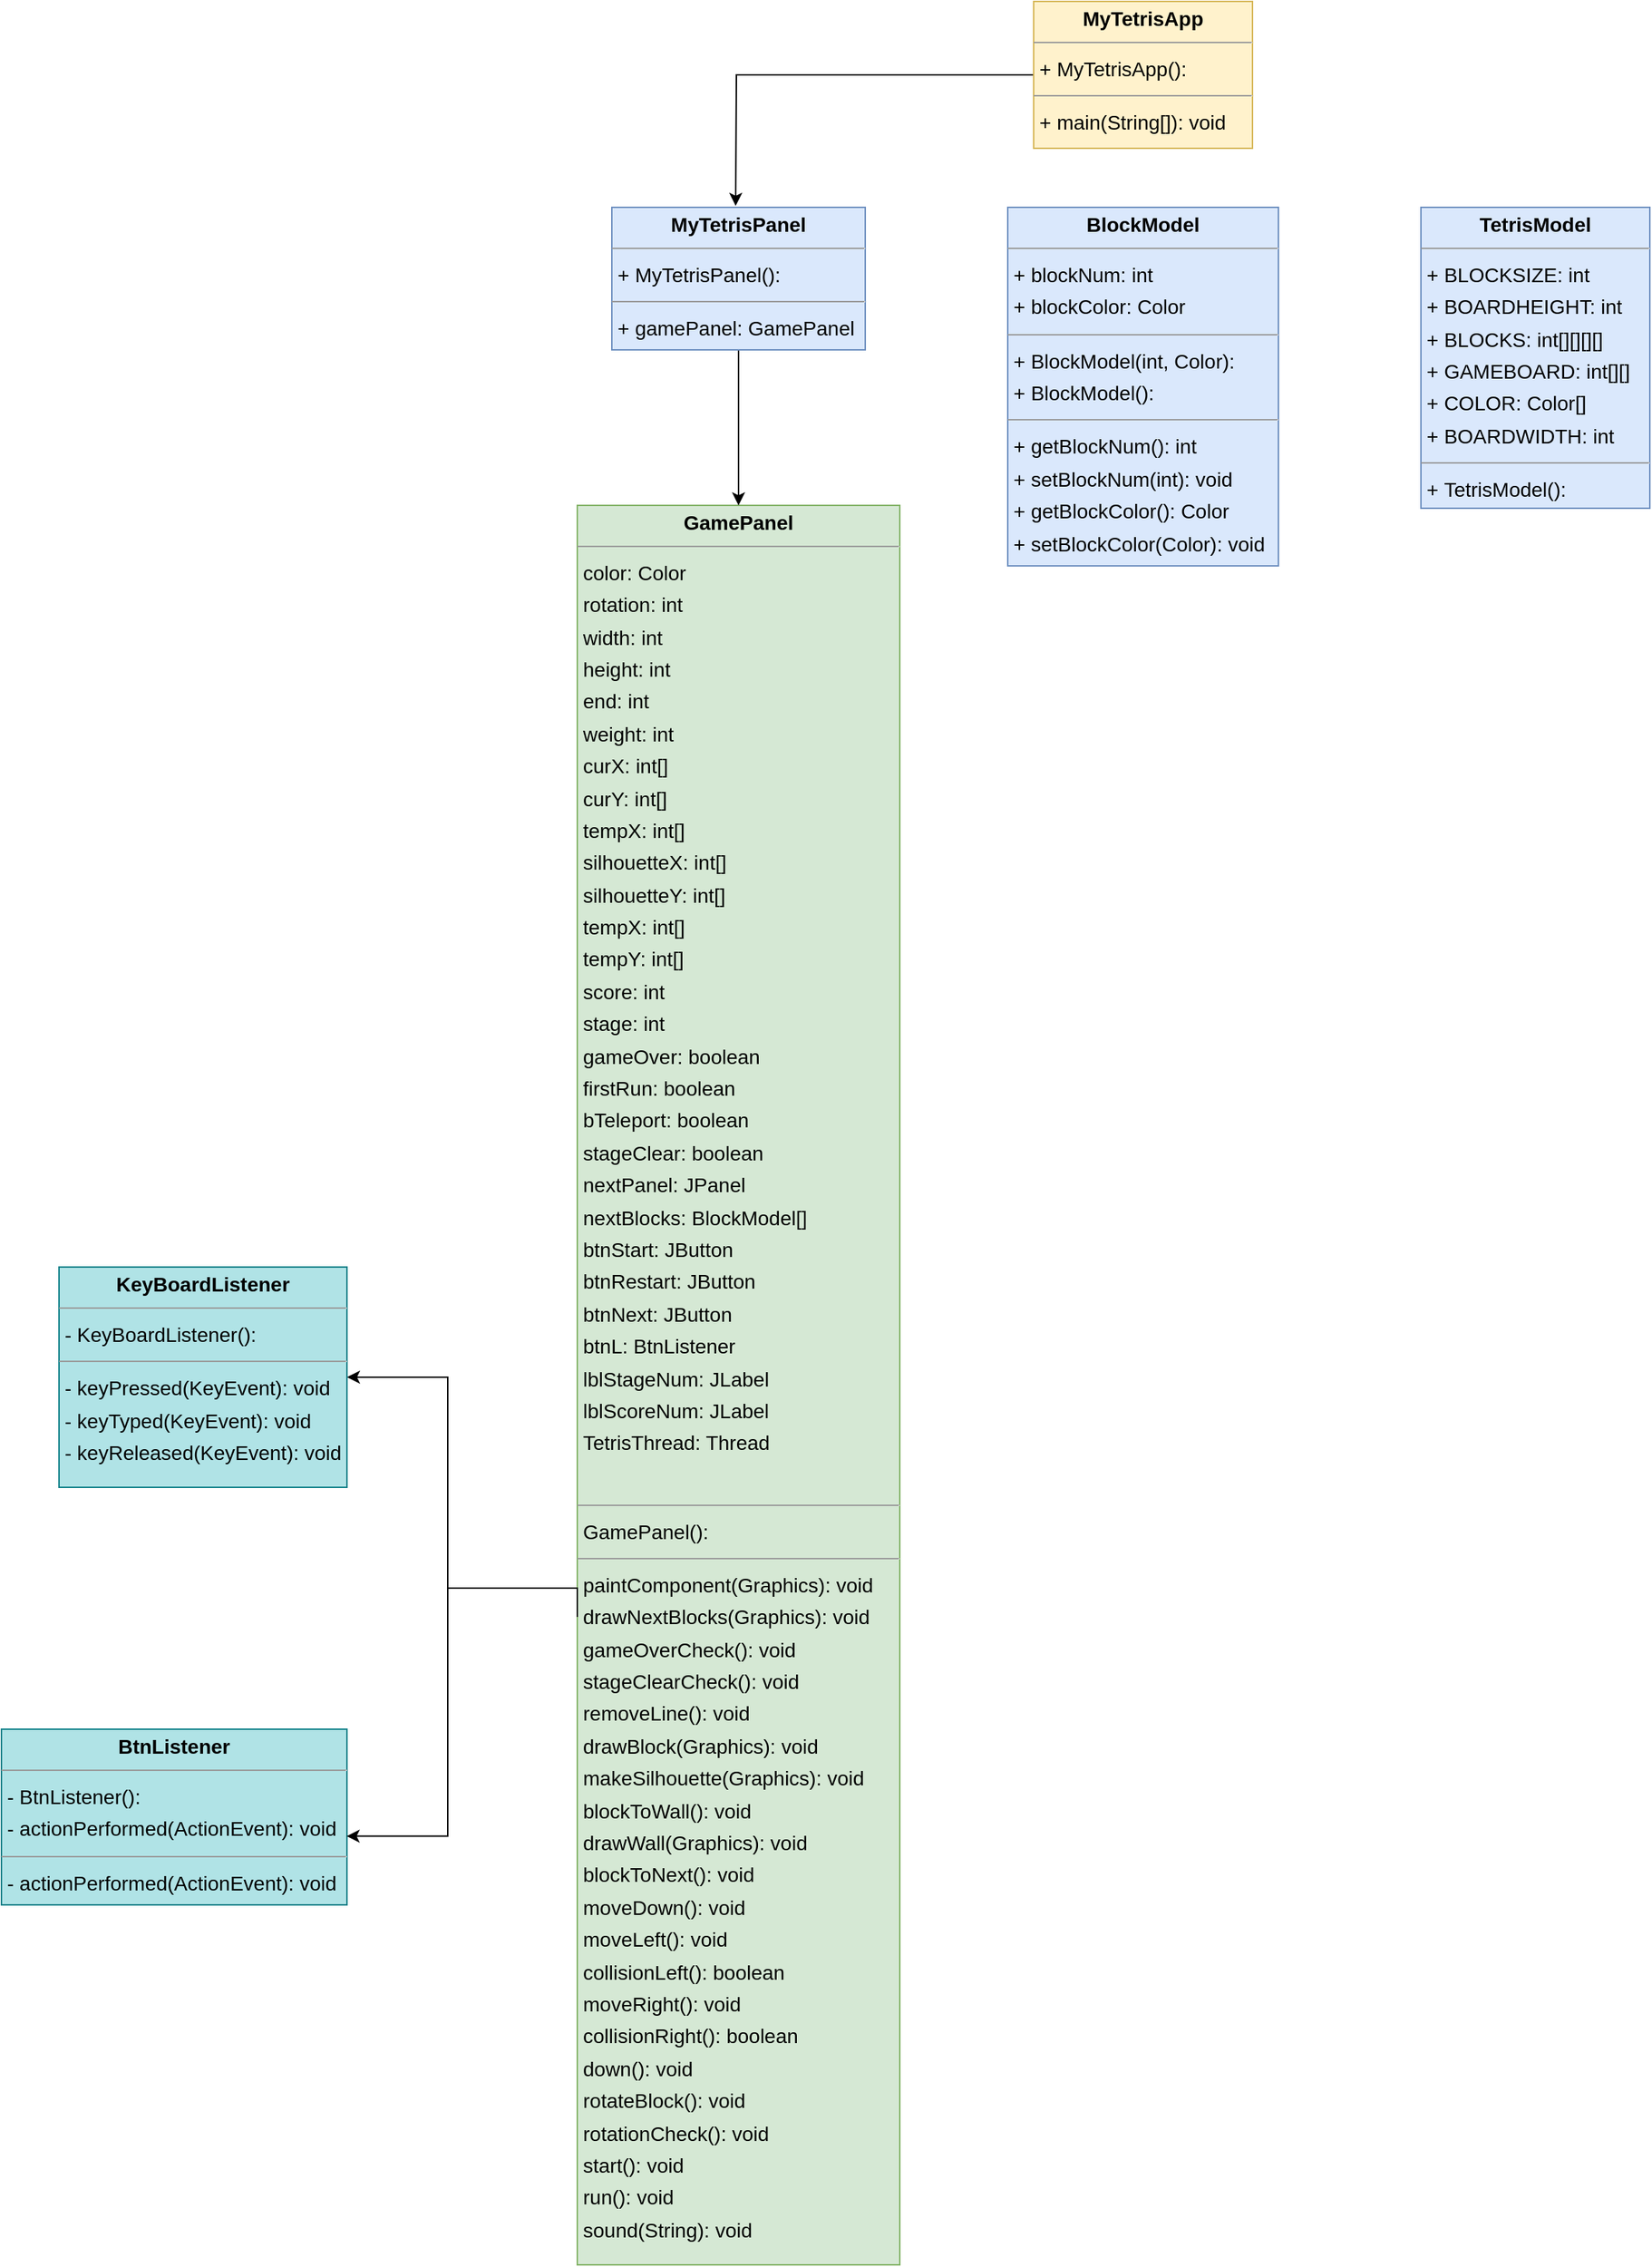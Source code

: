 <mxfile version="18.0.8" type="github">
  <diagram id="QZ_HK7_KdIU9Q9DTT8c-" name="Page-1">
    <mxGraphModel dx="1250" dy="179" grid="1" gridSize="10" guides="1" tooltips="1" connect="1" arrows="1" fold="1" page="0" pageScale="1" pageWidth="827" pageHeight="1169" background="none" math="0" shadow="0">
      <root>
        <mxCell id="0" />
        <mxCell id="1" parent="0" />
        <mxCell id="OVa5Ts6vJRZxnkHYZyz3-1" value="&lt;p style=&quot;margin:0px;margin-top:4px;text-align:center;&quot;&gt;&lt;b&gt;BlockModel&lt;/b&gt;&lt;/p&gt;&lt;hr size=&quot;1&quot;&gt;&lt;p style=&quot;margin:0 0 0 4px;line-height:1.6;&quot;&gt;+ blockNum: int&lt;br&gt;+ blockColor: Color&lt;br&gt;&lt;/p&gt;&lt;hr size=&quot;1&quot;&gt;&lt;p style=&quot;margin:0 0 0 4px;line-height:1.6;&quot;&gt;+ BlockModel(int, Color): &lt;br&gt;+ BlockModel(): &lt;/p&gt;&lt;hr size=&quot;1&quot;&gt;&lt;p style=&quot;margin:0 0 0 4px;line-height:1.6;&quot;&gt;&lt;span style=&quot;&quot;&gt;+ getBlockNum(): int&lt;/span&gt;&lt;br style=&quot;&quot;&gt;&lt;span style=&quot;&quot;&gt;+ setBlockNum(int): void&lt;/span&gt;&lt;br style=&quot;&quot;&gt;&lt;span style=&quot;&quot;&gt;+ getBlockColor(): Color&lt;/span&gt;&lt;br style=&quot;&quot;&gt;&lt;span style=&quot;&quot;&gt;+ setBlockColor(Color): void&lt;/span&gt;&lt;br&gt;&lt;/p&gt;" style="verticalAlign=top;align=left;overflow=fill;fontSize=14;fontFamily=Helvetica;html=1;rounded=0;shadow=0;comic=0;labelBackgroundColor=none;strokeWidth=1;fillColor=#dae8fc;strokeColor=#6c8ebf;" vertex="1" parent="1">
          <mxGeometry x="779" y="661" width="188" height="249" as="geometry" />
        </mxCell>
        <mxCell id="OVa5Ts6vJRZxnkHYZyz3-2" value="&lt;p style=&quot;margin:0px;margin-top:4px;text-align:center;&quot;&gt;&lt;b&gt;BtnListener&lt;/b&gt;&lt;/p&gt;&lt;hr size=&quot;1&quot;&gt;&lt;p style=&quot;margin:0 0 0 4px;line-height:1.6;&quot;&gt;- BtnListener():&lt;br&gt;&lt;/p&gt;&lt;p style=&quot;margin:0 0 0 4px;line-height:1.6;&quot;&gt;- actionPerformed(ActionEvent): void&lt;/p&gt;&lt;hr size=&quot;1&quot;&gt;&lt;p style=&quot;margin:0 0 0 4px;line-height:1.6;&quot;&gt;- actionPerformed(ActionEvent): void&lt;br&gt;&lt;/p&gt;" style="verticalAlign=top;align=left;overflow=fill;fontSize=14;fontFamily=Helvetica;html=1;rounded=0;shadow=0;comic=0;labelBackgroundColor=none;strokeWidth=1;fillColor=#b0e3e6;strokeColor=#0e8088;" vertex="1" parent="1">
          <mxGeometry x="80" y="1718" width="240" height="122" as="geometry" />
        </mxCell>
        <mxCell id="OVa5Ts6vJRZxnkHYZyz3-3" value="" style="edgeStyle=orthogonalEdgeStyle;rounded=0;orthogonalLoop=1;jettySize=auto;html=1;entryX=1;entryY=0.5;entryDx=0;entryDy=0;exitX=0;exitY=0.505;exitDx=0;exitDy=0;exitPerimeter=0;" edge="1" parent="1" source="OVa5Ts6vJRZxnkHYZyz3-4" target="OVa5Ts6vJRZxnkHYZyz3-5">
          <mxGeometry relative="1" as="geometry">
            <mxPoint x="328" y="1622.0" as="targetPoint" />
            <Array as="points">
              <mxPoint x="480" y="1620" />
              <mxPoint x="390" y="1620" />
              <mxPoint x="390" y="1474" />
            </Array>
          </mxGeometry>
        </mxCell>
        <mxCell id="OVa5Ts6vJRZxnkHYZyz3-4" value="&lt;p style=&quot;margin:0px;margin-top:4px;text-align:center;&quot;&gt;&lt;b&gt;GamePanel&lt;/b&gt;&lt;/p&gt;&lt;hr size=&quot;1&quot;&gt;&lt;p style=&quot;margin:0 0 0 4px;line-height:1.6;&quot;&gt;color: Color&lt;br&gt;&lt;/p&gt;&lt;p style=&quot;margin:0 0 0 4px;line-height:1.6;&quot;&gt;rotation: int&lt;br&gt;&lt;/p&gt;&lt;p style=&quot;margin:0 0 0 4px;line-height:1.6;&quot;&gt;width: int&lt;br&gt;&lt;/p&gt;&lt;p style=&quot;margin:0 0 0 4px;line-height:1.6;&quot;&gt;height: int&lt;br&gt;&lt;/p&gt;&lt;p style=&quot;margin:0 0 0 4px;line-height:1.6;&quot;&gt;end: int&lt;br&gt;&lt;/p&gt;&lt;p style=&quot;margin:0 0 0 4px;line-height:1.6;&quot;&gt;&lt;span style=&quot;text-align: justify;&quot;&gt;weight: int&lt;/span&gt;&lt;br&gt;&lt;/p&gt;&lt;p style=&quot;margin:0 0 0 4px;line-height:1.6;&quot;&gt;curX: int[]&lt;span style=&quot;text-align: justify;&quot;&gt;&lt;br&gt;&lt;/span&gt;&lt;/p&gt;&lt;p style=&quot;margin:0 0 0 4px;line-height:1.6;&quot;&gt;curY: int[]&lt;span style=&quot;text-align: justify;&quot;&gt;&lt;br&gt;&lt;/span&gt;&lt;/p&gt;&lt;p style=&quot;margin:0 0 0 4px;line-height:1.6;&quot;&gt;tempX: int[]&lt;/p&gt;&lt;p style=&quot;margin:0 0 0 4px;line-height:1.6;&quot;&gt;silhouetteX: int[]&lt;/p&gt;&lt;p style=&quot;margin:0 0 0 4px;line-height:1.6;&quot;&gt;silhouetteY: int[]&lt;/p&gt;&lt;p style=&quot;margin:0 0 0 4px;line-height:1.6;&quot;&gt;tempX: int[]&lt;/p&gt;&lt;p style=&quot;margin:0 0 0 4px;line-height:1.6;&quot;&gt;tempY: int[]&lt;/p&gt;&lt;p style=&quot;margin:0 0 0 4px;line-height:1.6;&quot;&gt;score: int&lt;br&gt;stage: int&lt;/p&gt;&lt;p style=&quot;margin:0 0 0 4px;line-height:1.6;&quot;&gt;gameOver: boolean&lt;/p&gt;&lt;p style=&quot;margin:0 0 0 4px;line-height:1.6;&quot;&gt;firstRun: boolean&lt;/p&gt;&lt;p style=&quot;margin:0 0 0 4px;line-height:1.6;&quot;&gt;bTeleport: boolean&lt;/p&gt;&lt;p style=&quot;margin:0 0 0 4px;line-height:1.6;&quot;&gt;stageClear: boolean&lt;/p&gt;&lt;p style=&quot;margin:0 0 0 4px;line-height:1.6;&quot;&gt;nextPanel: JPanel&lt;/p&gt;&lt;p style=&quot;margin:0 0 0 4px;line-height:1.6;&quot;&gt;nextBlocks: BlockModel[]&lt;/p&gt;&lt;p style=&quot;margin:0 0 0 4px;line-height:1.6;&quot;&gt;btnStart: JButton&lt;br&gt;&lt;/p&gt;&lt;p style=&quot;margin:0 0 0 4px;line-height:1.6;&quot;&gt;btnRestart: JButton&lt;br&gt;&lt;/p&gt;&lt;p style=&quot;margin:0 0 0 4px;line-height:1.6;&quot;&gt;btnNext: JButton&lt;br&gt;&lt;/p&gt;&lt;p style=&quot;margin:0 0 0 4px;line-height:1.6;&quot;&gt;btnL: BtnListener&lt;br&gt;&lt;/p&gt;&lt;p style=&quot;margin:0 0 0 4px;line-height:1.6;&quot;&gt;lblStageNum: JLabel&lt;br&gt;&lt;/p&gt;&lt;p style=&quot;margin:0 0 0 4px;line-height:1.6;&quot;&gt;lblScoreNum: JLabel&lt;br&gt;&lt;/p&gt;&lt;p style=&quot;margin:0 0 0 4px;line-height:1.6;&quot;&gt;&lt;span style=&quot;background-color: initial;&quot;&gt;TetrisThread: Thread&lt;/span&gt;&lt;/p&gt;&lt;br&gt;&lt;p&gt;&lt;/p&gt;&lt;hr size=&quot;1&quot;&gt;&lt;p style=&quot;margin:0 0 0 4px;line-height:1.6;&quot;&gt;GamePanel(): &lt;/p&gt;&lt;hr size=&quot;1&quot;&gt;&lt;p style=&quot;margin:0 0 0 4px;line-height:1.6;&quot;&gt;paintComponent(Graphics): void&lt;/p&gt;&lt;p style=&quot;margin:0 0 0 4px;line-height:1.6;&quot;&gt;drawNextBlocks(Graphics): void&lt;/p&gt;&lt;p style=&quot;margin:0 0 0 4px;line-height:1.6;&quot;&gt;gameOverCheck(): void&lt;/p&gt;&lt;p style=&quot;margin:0 0 0 4px;line-height:1.6;&quot;&gt;stageClearCheck(): void&lt;br&gt;&lt;/p&gt;&lt;p style=&quot;margin:0 0 0 4px;line-height:1.6;&quot;&gt;removeLine(): void&lt;br&gt;&lt;/p&gt;&lt;p style=&quot;margin:0 0 0 4px;line-height:1.6;&quot;&gt;drawBlock(Graphics): void&lt;/p&gt;&lt;p style=&quot;margin:0 0 0 4px;line-height:1.6;&quot;&gt;makeSilhouette(Graphics): void&lt;/p&gt;&lt;p style=&quot;margin:0 0 0 4px;line-height:1.6;&quot;&gt;blockToWall(): void&lt;/p&gt;&lt;p style=&quot;margin:0 0 0 4px;line-height:1.6;&quot;&gt;&lt;span style=&quot;background-color: initial;&quot;&gt;drawWall(Graphics): void&lt;/span&gt;&lt;br&gt;&lt;/p&gt;&lt;p style=&quot;margin:0 0 0 4px;line-height:1.6;&quot;&gt;&lt;span style=&quot;background-color: initial;&quot;&gt;blockToNext(): void&lt;/span&gt;&lt;br&gt;&lt;/p&gt;&lt;p style=&quot;margin:0 0 0 4px;line-height:1.6;&quot;&gt;moveDown(): void&lt;span style=&quot;background-color: initial;&quot;&gt;&lt;br&gt;&lt;/span&gt;&lt;/p&gt;&lt;p style=&quot;margin:0 0 0 4px;line-height:1.6;&quot;&gt;moveLeft(): void&lt;br&gt;&lt;/p&gt;&lt;p style=&quot;margin:0 0 0 4px;line-height:1.6;&quot;&gt;collisionLeft(): boolean&lt;br&gt;&lt;/p&gt;&lt;p style=&quot;margin:0 0 0 4px;line-height:1.6;&quot;&gt;moveRight(): void&lt;br&gt;&lt;/p&gt;&lt;p style=&quot;margin:0 0 0 4px;line-height:1.6;&quot;&gt;collisionRight(): boolean&lt;br&gt;&lt;/p&gt;&lt;p style=&quot;margin:0 0 0 4px;line-height:1.6;&quot;&gt;down(): void&lt;/p&gt;&lt;p style=&quot;margin:0 0 0 4px;line-height:1.6;&quot;&gt;rotateBlock(): void&lt;br&gt;&lt;/p&gt;&lt;p style=&quot;margin:0 0 0 4px;line-height:1.6;&quot;&gt;rotationCheck(): void&lt;br&gt;&lt;/p&gt;&lt;p style=&quot;margin:0 0 0 4px;line-height:1.6;&quot;&gt;start(): void&lt;br&gt;&lt;/p&gt;&lt;p style=&quot;margin:0 0 0 4px;line-height:1.6;&quot;&gt;run(): void&lt;/p&gt;&lt;p style=&quot;margin:0 0 0 4px;line-height:1.6;&quot;&gt;sound(String): void&lt;/p&gt;&lt;p style=&quot;margin:0 0 0 4px;line-height:1.6;&quot;&gt;&lt;br&gt;&lt;/p&gt;" style="verticalAlign=top;align=left;overflow=fill;fontSize=14;fontFamily=Helvetica;html=1;rounded=0;shadow=0;comic=0;labelBackgroundColor=none;strokeWidth=1;fillColor=#d5e8d4;strokeColor=#82b366;" vertex="1" parent="1">
          <mxGeometry x="480" y="868" width="224" height="1222" as="geometry" />
        </mxCell>
        <mxCell id="OVa5Ts6vJRZxnkHYZyz3-5" value="&lt;p style=&quot;margin:0px;margin-top:4px;text-align:center;&quot;&gt;&lt;b&gt;KeyBoardListener&lt;/b&gt;&lt;/p&gt;&lt;hr size=&quot;1&quot;&gt;&lt;p style=&quot;margin:0 0 0 4px;line-height:1.6;&quot;&gt;- KeyBoardListener():&lt;br&gt;&lt;/p&gt;&lt;hr size=&quot;1&quot;&gt;&lt;p style=&quot;margin:0 0 0 4px;line-height:1.6;&quot;&gt;&lt;span style=&quot;background-color: initial;&quot;&gt;- keyPressed(KeyEvent): void&lt;/span&gt;&lt;br&gt;&lt;/p&gt;&lt;p style=&quot;margin:0 0 0 4px;line-height:1.6;&quot;&gt;- keyTyped(KeyEvent): void&lt;br&gt;- keyReleased(KeyEvent): void&lt;br&gt;&lt;/p&gt;&lt;div&gt;&lt;br&gt;&lt;/div&gt;" style="verticalAlign=top;align=left;overflow=fill;fontSize=14;fontFamily=Helvetica;html=1;rounded=0;shadow=0;comic=0;labelBackgroundColor=none;strokeWidth=1;fillColor=#b0e3e6;strokeColor=#0e8088;" vertex="1" parent="1">
          <mxGeometry x="120" y="1397" width="200" height="153" as="geometry" />
        </mxCell>
        <mxCell id="OVa5Ts6vJRZxnkHYZyz3-6" value="" style="edgeStyle=orthogonalEdgeStyle;rounded=0;orthogonalLoop=1;jettySize=auto;html=1;" edge="1" parent="1" source="OVa5Ts6vJRZxnkHYZyz3-7">
          <mxGeometry relative="1" as="geometry">
            <mxPoint x="590" y="660" as="targetPoint" />
          </mxGeometry>
        </mxCell>
        <mxCell id="OVa5Ts6vJRZxnkHYZyz3-7" value="&lt;p style=&quot;margin:0px;margin-top:4px;text-align:center;&quot;&gt;&lt;b&gt;MyTetrisApp&lt;/b&gt;&lt;/p&gt;&lt;hr size=&quot;1&quot;&gt;&lt;p style=&quot;margin:0 0 0 4px;line-height:1.6;&quot;&gt;+ MyTetrisApp():&lt;br&gt;&lt;/p&gt;&lt;hr size=&quot;1&quot;&gt;&lt;p style=&quot;margin:0 0 0 4px;line-height:1.6;&quot;&gt;&lt;span style=&quot;background-color: initial;&quot;&gt;+ main(String[]): void&lt;/span&gt;&lt;br&gt;&lt;/p&gt;" style="verticalAlign=top;align=left;overflow=fill;fontSize=14;fontFamily=Helvetica;html=1;rounded=0;shadow=0;comic=0;labelBackgroundColor=none;strokeWidth=1;fillColor=#fff2cc;strokeColor=#d6b656;" vertex="1" parent="1">
          <mxGeometry x="797" y="518" width="152" height="102" as="geometry" />
        </mxCell>
        <mxCell id="OVa5Ts6vJRZxnkHYZyz3-8" value="" style="edgeStyle=orthogonalEdgeStyle;rounded=0;orthogonalLoop=1;jettySize=auto;html=1;" edge="1" parent="1" source="OVa5Ts6vJRZxnkHYZyz3-9" target="OVa5Ts6vJRZxnkHYZyz3-4">
          <mxGeometry relative="1" as="geometry" />
        </mxCell>
        <mxCell id="OVa5Ts6vJRZxnkHYZyz3-9" value="&lt;p style=&quot;margin:0px;margin-top:4px;text-align:center;&quot;&gt;&lt;b&gt;MyTetrisPanel&lt;/b&gt;&lt;/p&gt;&lt;hr size=&quot;1&quot;/&gt;&lt;p style=&quot;margin:0 0 0 4px;line-height:1.6;&quot;&gt;+ MyTetrisPanel(): &lt;/p&gt;&lt;hr size=&quot;1&quot;/&gt;&lt;p style=&quot;margin:0 0 0 4px;line-height:1.6;&quot;&gt;+ gamePanel: GamePanel&lt;/p&gt;" style="verticalAlign=top;align=left;overflow=fill;fontSize=14;fontFamily=Helvetica;html=1;rounded=0;shadow=0;comic=0;labelBackgroundColor=none;strokeWidth=1;fillColor=#dae8fc;strokeColor=#6c8ebf;" vertex="1" parent="1">
          <mxGeometry x="504" y="661" width="176" height="99" as="geometry" />
        </mxCell>
        <mxCell id="OVa5Ts6vJRZxnkHYZyz3-10" value="&lt;p style=&quot;margin:0px;margin-top:4px;text-align:center;&quot;&gt;&lt;b&gt;TetrisModel&lt;/b&gt;&lt;/p&gt;&lt;hr size=&quot;1&quot;&gt;&lt;p style=&quot;margin:0 0 0 4px;line-height:1.6;&quot;&gt;&lt;span style=&quot;&quot;&gt;+ BLOCKSIZE: int&lt;/span&gt;&lt;br style=&quot;&quot;&gt;&lt;span style=&quot;&quot;&gt;+ BOARDHEIGHT: int&lt;/span&gt;&lt;br style=&quot;&quot;&gt;&lt;span style=&quot;&quot;&gt;+ BLOCKS: int[][][][]&lt;/span&gt;&lt;br style=&quot;&quot;&gt;&lt;span style=&quot;&quot;&gt;+ GAMEBOARD: int[][]&lt;/span&gt;&lt;br style=&quot;&quot;&gt;&lt;span style=&quot;&quot;&gt;+ COLOR: Color[]&lt;/span&gt;&lt;br style=&quot;&quot;&gt;&lt;span style=&quot;&quot;&gt;+ BOARDWIDTH: int&lt;/span&gt;&lt;br&gt;&lt;/p&gt;&lt;hr size=&quot;1&quot;&gt;&lt;p style=&quot;margin:0 0 0 4px;line-height:1.6;&quot;&gt;&lt;span style=&quot;&quot;&gt;+&amp;nbsp;&lt;/span&gt;&lt;span style=&quot;&quot;&gt;TetrisModel():&lt;/span&gt;&lt;br&gt;&lt;/p&gt;" style="verticalAlign=top;align=left;overflow=fill;fontSize=14;fontFamily=Helvetica;html=1;rounded=0;shadow=0;comic=0;labelBackgroundColor=none;strokeWidth=1;fillColor=#dae8fc;strokeColor=#6c8ebf;" vertex="1" parent="1">
          <mxGeometry x="1066" y="661" width="159" height="209" as="geometry" />
        </mxCell>
        <mxCell id="OVa5Ts6vJRZxnkHYZyz3-11" value="" style="edgeStyle=orthogonalEdgeStyle;rounded=0;orthogonalLoop=1;jettySize=auto;html=1;entryX=0.999;entryY=0.609;entryDx=0;entryDy=0;entryPerimeter=0;" edge="1" parent="1" target="OVa5Ts6vJRZxnkHYZyz3-2">
          <mxGeometry relative="1" as="geometry">
            <mxPoint x="480" y="1620" as="sourcePoint" />
            <mxPoint x="324" y="1478.5" as="targetPoint" />
            <Array as="points">
              <mxPoint x="480" y="1640" />
              <mxPoint x="480" y="1620" />
              <mxPoint x="390" y="1620" />
              <mxPoint x="390" y="1780" />
            </Array>
          </mxGeometry>
        </mxCell>
      </root>
    </mxGraphModel>
  </diagram>
</mxfile>
